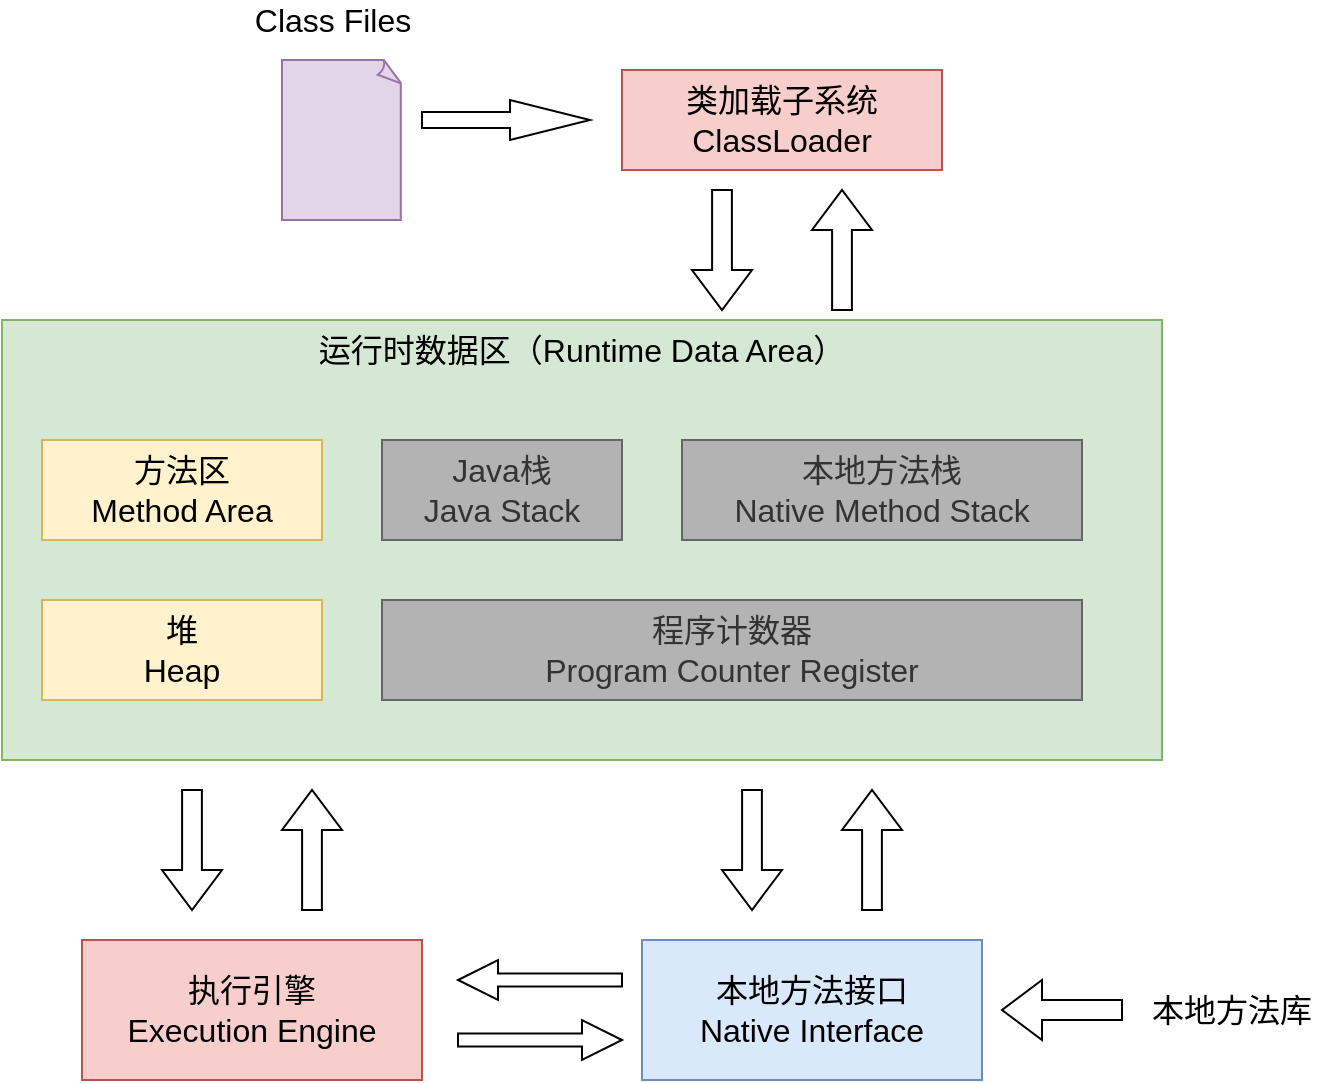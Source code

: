 <mxfile version="15.4.0" type="device"><diagram id="23-E1DK4agk7_d7rSZ2q" name="第 1 页"><mxGraphModel dx="1406" dy="806" grid="1" gridSize="10" guides="1" tooltips="1" connect="1" arrows="1" fold="1" page="1" pageScale="1" pageWidth="320" pageHeight="200" background="none" math="0" shadow="0"><root><mxCell id="0"/><mxCell id="1" parent="0"/><mxCell id="WclqF5LWqY4SmcbPpOZa-26" value="类加载子系统&lt;br&gt;ClassLoader" style="whiteSpace=wrap;html=1;fontSize=16;fillColor=#f8cecc;strokeColor=#b85450;" parent="1" vertex="1"><mxGeometry x="230" y="75" width="160" height="50" as="geometry"/></mxCell><mxCell id="WclqF5LWqY4SmcbPpOZa-27" value="" style="html=1;shadow=0;dashed=0;align=center;verticalAlign=middle;shape=mxgraph.arrows2.arrow;dy=0.6;dx=40;notch=0;fontSize=16;" parent="1" vertex="1"><mxGeometry x="130" y="90" width="84" height="20" as="geometry"/></mxCell><mxCell id="WclqF5LWqY4SmcbPpOZa-30" value="运行时数据区（Runtime Data Area）" style="whiteSpace=wrap;html=1;fontSize=16;labelPosition=center;verticalLabelPosition=top;align=center;verticalAlign=bottom;spacingBottom=-27;fillColor=#d5e8d4;strokeColor=#82b366;" parent="1" vertex="1"><mxGeometry x="-80" y="200" width="580" height="220" as="geometry"/></mxCell><mxCell id="WclqF5LWqY4SmcbPpOZa-31" value="方法区&lt;br&gt;Method Area" style="whiteSpace=wrap;html=1;fontSize=16;fillColor=#fff2cc;strokeColor=#d6b656;" parent="1" vertex="1"><mxGeometry x="-60" y="260" width="140" height="50" as="geometry"/></mxCell><mxCell id="WclqF5LWqY4SmcbPpOZa-32" value="堆&lt;br&gt;Heap" style="whiteSpace=wrap;html=1;fontSize=16;fillColor=#fff2cc;strokeColor=#d6b656;" parent="1" vertex="1"><mxGeometry x="-60" y="340" width="140" height="50" as="geometry"/></mxCell><mxCell id="WclqF5LWqY4SmcbPpOZa-33" value="Java栈&lt;br&gt;Java Stack" style="whiteSpace=wrap;html=1;fontSize=16;fillColor=#B3B3B3;strokeColor=#666666;fontColor=#333333;" parent="1" vertex="1"><mxGeometry x="110" y="260" width="120" height="50" as="geometry"/></mxCell><mxCell id="WclqF5LWqY4SmcbPpOZa-34" value="本地方法栈&lt;br&gt;Native Method Stack" style="whiteSpace=wrap;html=1;fontSize=16;fillColor=#B3B3B3;strokeColor=#666666;fontColor=#333333;" parent="1" vertex="1"><mxGeometry x="260" y="260" width="200" height="50" as="geometry"/></mxCell><mxCell id="WclqF5LWqY4SmcbPpOZa-35" value="程序计数器&lt;br&gt;Program Counter Register" style="whiteSpace=wrap;html=1;fontSize=16;fillColor=#B3B3B3;strokeColor=#666666;fontColor=#333333;" parent="1" vertex="1"><mxGeometry x="110" y="340" width="350" height="50" as="geometry"/></mxCell><mxCell id="WclqF5LWqY4SmcbPpOZa-37" value="" style="html=1;shadow=0;dashed=0;align=center;verticalAlign=middle;shape=mxgraph.arrows2.arrow;dy=0.67;dx=20;notch=0;fontSize=16;rotation=90;" parent="1" vertex="1"><mxGeometry x="-15" y="450" width="60" height="30" as="geometry"/></mxCell><mxCell id="WclqF5LWqY4SmcbPpOZa-38" value="" style="html=1;shadow=0;dashed=0;align=center;verticalAlign=middle;shape=mxgraph.arrows2.arrow;dy=0.67;dx=20;notch=0;fontSize=16;rotation=-90;" parent="1" vertex="1"><mxGeometry x="45" y="450" width="60" height="30" as="geometry"/></mxCell><mxCell id="WclqF5LWqY4SmcbPpOZa-39" value="执行引擎&lt;br&gt;Execution Engine" style="whiteSpace=wrap;html=1;fontSize=16;fillColor=#f8cecc;strokeColor=#b85450;" parent="1" vertex="1"><mxGeometry x="-40" y="510" width="170" height="70" as="geometry"/></mxCell><mxCell id="WclqF5LWqY4SmcbPpOZa-40" value="本地方法接口&lt;br&gt;Native Interface" style="whiteSpace=wrap;html=1;fontSize=16;fillColor=#dae8fc;strokeColor=#6c8ebf;" parent="1" vertex="1"><mxGeometry x="240" y="510" width="170" height="70" as="geometry"/></mxCell><mxCell id="WclqF5LWqY4SmcbPpOZa-44" value="" style="html=1;shadow=0;dashed=0;align=center;verticalAlign=middle;shape=mxgraph.arrows2.arrow;dy=0.67;dx=20;notch=0;fontSize=16;rotation=90;" parent="1" vertex="1"><mxGeometry x="265" y="450" width="60" height="30" as="geometry"/></mxCell><mxCell id="WclqF5LWqY4SmcbPpOZa-45" value="" style="html=1;shadow=0;dashed=0;align=center;verticalAlign=middle;shape=mxgraph.arrows2.arrow;dy=0.67;dx=20;notch=0;fontSize=16;rotation=-90;" parent="1" vertex="1"><mxGeometry x="325" y="450" width="60" height="30" as="geometry"/></mxCell><mxCell id="WclqF5LWqY4SmcbPpOZa-46" value="" style="html=1;shadow=0;dashed=0;align=center;verticalAlign=middle;shape=mxgraph.arrows2.arrow;dy=0.67;dx=20;notch=0;fontSize=16;rotation=-180;" parent="1" vertex="1"><mxGeometry x="148" y="520" width="82" height="20" as="geometry"/></mxCell><mxCell id="WclqF5LWqY4SmcbPpOZa-48" value="" style="html=1;shadow=0;dashed=0;align=center;verticalAlign=middle;shape=mxgraph.arrows2.arrow;dy=0.67;dx=20;notch=0;fontSize=16;rotation=0;" parent="1" vertex="1"><mxGeometry x="148" y="550" width="82" height="20" as="geometry"/></mxCell><mxCell id="WclqF5LWqY4SmcbPpOZa-49" value="" style="html=1;shadow=0;dashed=0;align=center;verticalAlign=middle;shape=mxgraph.arrows2.arrow;dy=0.67;dx=20;notch=0;fontSize=16;rotation=-180;" parent="1" vertex="1"><mxGeometry x="420" y="530" width="60" height="30" as="geometry"/></mxCell><mxCell id="WclqF5LWqY4SmcbPpOZa-50" value="" style="html=1;shadow=0;dashed=0;align=center;verticalAlign=middle;shape=mxgraph.arrows2.arrow;dy=0.67;dx=20;notch=0;fontSize=16;rotation=90;" parent="1" vertex="1"><mxGeometry x="250" y="150" width="60" height="30" as="geometry"/></mxCell><mxCell id="WclqF5LWqY4SmcbPpOZa-51" value="" style="html=1;shadow=0;dashed=0;align=center;verticalAlign=middle;shape=mxgraph.arrows2.arrow;dy=0.67;dx=20;notch=0;fontSize=16;rotation=-90;" parent="1" vertex="1"><mxGeometry x="310" y="150" width="60" height="30" as="geometry"/></mxCell><mxCell id="WclqF5LWqY4SmcbPpOZa-53" value="本地方法库" style="text;html=1;strokeColor=none;fillColor=none;align=center;verticalAlign=middle;whiteSpace=wrap;fontSize=16;" parent="1" vertex="1"><mxGeometry x="490" y="525" width="90" height="40" as="geometry"/></mxCell><mxCell id="nVD74r6AFluKLFza_Vqn-1" value="" style="whiteSpace=wrap;html=1;shape=mxgraph.basic.document;fillColor=#e1d5e7;strokeColor=#9673a6;labelPosition=center;verticalLabelPosition=top;align=center;verticalAlign=bottom;fontSize=16;" vertex="1" parent="1"><mxGeometry x="60" y="70" width="60" height="80" as="geometry"/></mxCell><mxCell id="nVD74r6AFluKLFza_Vqn-4" value="&lt;span&gt;Class Files&lt;/span&gt;" style="text;html=1;align=center;verticalAlign=middle;resizable=0;points=[];autosize=1;strokeColor=none;fillColor=none;fontSize=16;" vertex="1" parent="1"><mxGeometry x="40" y="40" width="90" height="20" as="geometry"/></mxCell></root></mxGraphModel></diagram></mxfile>